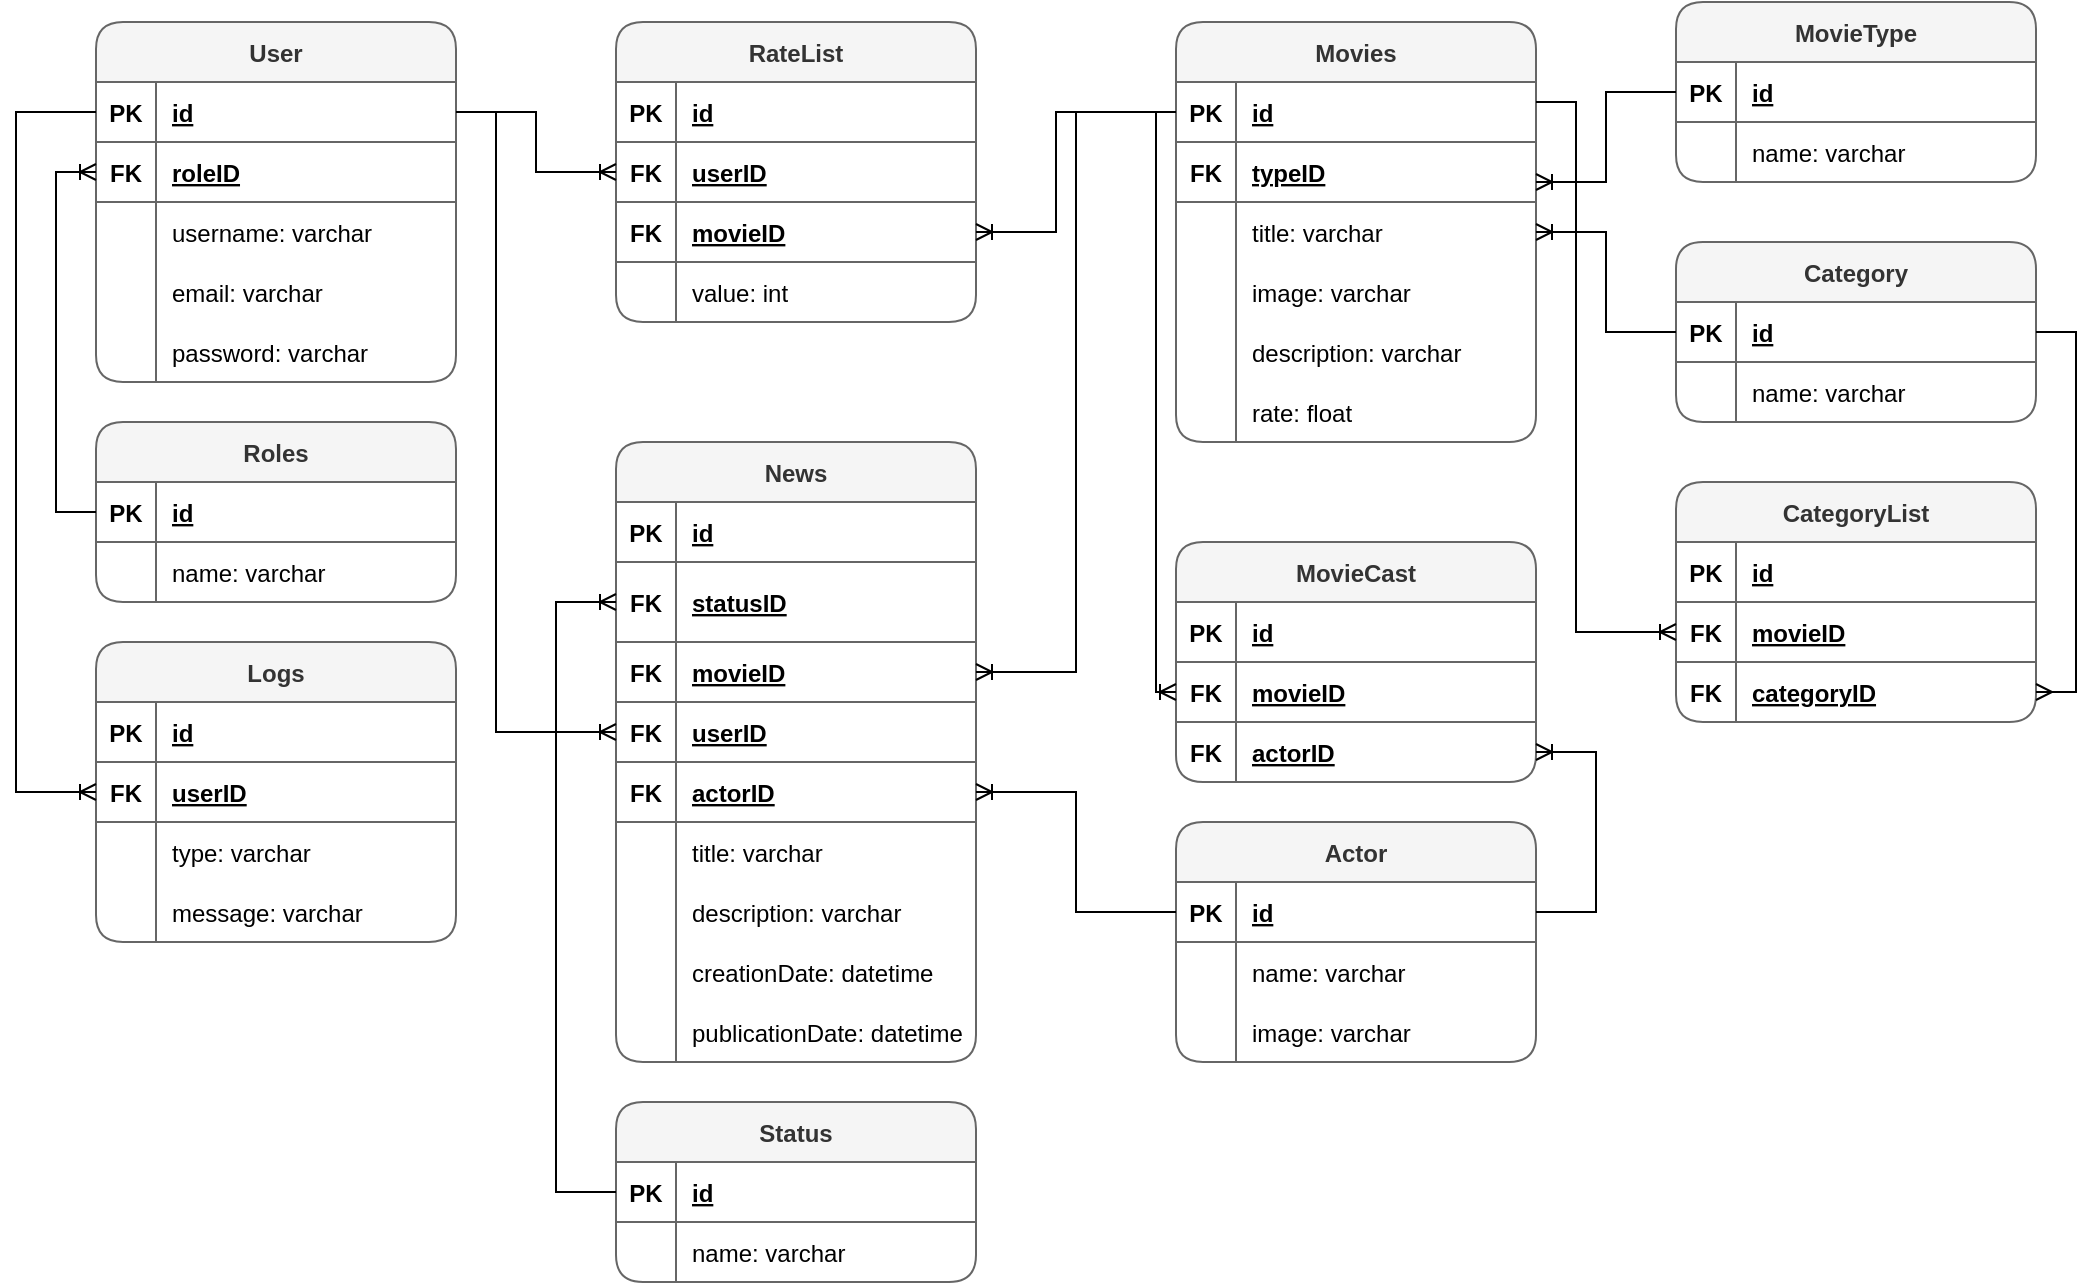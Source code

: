 <mxfile version="20.5.3" type="device"><diagram id="NbtsWezwHY8nKIefIVlA" name="Страница 1"><mxGraphModel dx="1298" dy="724" grid="1" gridSize="10" guides="1" tooltips="1" connect="1" arrows="1" fold="1" page="1" pageScale="1" pageWidth="827" pageHeight="1169" math="0" shadow="0"><root><mxCell id="0"/><mxCell id="1" parent="0"/><mxCell id="ZhIGyDDZLwjgC5uxQfQy-18" value="User" style="shape=table;startSize=30;container=1;collapsible=1;childLayout=tableLayout;fixedRows=1;rowLines=0;fontStyle=1;align=center;resizeLast=1;rounded=1;fillColor=#f5f5f5;strokeColor=#666666;fontColor=#333333;" parent="1" vertex="1"><mxGeometry x="100" y="20" width="180" height="180" as="geometry"><mxRectangle x="20" y="20" width="70" height="30" as="alternateBounds"/></mxGeometry></mxCell><mxCell id="ZhIGyDDZLwjgC5uxQfQy-19" value="" style="shape=tableRow;horizontal=0;startSize=0;swimlaneHead=0;swimlaneBody=0;fillColor=none;collapsible=0;dropTarget=0;points=[[0,0.5],[1,0.5]];portConstraint=eastwest;top=0;left=0;right=0;bottom=1;strokeColor=#666666;" parent="ZhIGyDDZLwjgC5uxQfQy-18" vertex="1"><mxGeometry y="30" width="180" height="30" as="geometry"/></mxCell><mxCell id="ZhIGyDDZLwjgC5uxQfQy-20" value="PK" style="shape=partialRectangle;connectable=0;fillColor=none;top=0;left=0;bottom=0;right=0;fontStyle=1;overflow=hidden;" parent="ZhIGyDDZLwjgC5uxQfQy-19" vertex="1"><mxGeometry width="30" height="30" as="geometry"><mxRectangle width="30" height="30" as="alternateBounds"/></mxGeometry></mxCell><mxCell id="ZhIGyDDZLwjgC5uxQfQy-21" value="id" style="shape=partialRectangle;connectable=0;fillColor=none;top=0;left=0;bottom=0;right=0;align=left;spacingLeft=6;fontStyle=5;overflow=hidden;" parent="ZhIGyDDZLwjgC5uxQfQy-19" vertex="1"><mxGeometry x="30" width="150" height="30" as="geometry"><mxRectangle width="150" height="30" as="alternateBounds"/></mxGeometry></mxCell><mxCell id="ZhIGyDDZLwjgC5uxQfQy-42" value="" style="shape=tableRow;horizontal=0;startSize=0;swimlaneHead=0;swimlaneBody=0;fillColor=none;collapsible=0;dropTarget=0;points=[[0,0.5],[1,0.5]];portConstraint=eastwest;top=0;left=0;right=0;bottom=1;strokeColor=#666666;" parent="ZhIGyDDZLwjgC5uxQfQy-18" vertex="1"><mxGeometry y="60" width="180" height="30" as="geometry"/></mxCell><mxCell id="ZhIGyDDZLwjgC5uxQfQy-43" value="FK" style="shape=partialRectangle;connectable=0;fillColor=none;top=0;left=0;bottom=0;right=0;fontStyle=1;overflow=hidden;" parent="ZhIGyDDZLwjgC5uxQfQy-42" vertex="1"><mxGeometry width="30" height="30" as="geometry"><mxRectangle width="30" height="30" as="alternateBounds"/></mxGeometry></mxCell><mxCell id="ZhIGyDDZLwjgC5uxQfQy-44" value="roleID" style="shape=partialRectangle;connectable=0;fillColor=none;top=0;left=0;bottom=0;right=0;align=left;spacingLeft=6;fontStyle=5;overflow=hidden;strokeColor=#666666;" parent="ZhIGyDDZLwjgC5uxQfQy-42" vertex="1"><mxGeometry x="30" width="150" height="30" as="geometry"><mxRectangle width="150" height="30" as="alternateBounds"/></mxGeometry></mxCell><mxCell id="ZhIGyDDZLwjgC5uxQfQy-31" value="" style="shape=tableRow;horizontal=0;startSize=0;swimlaneHead=0;swimlaneBody=0;fillColor=none;collapsible=0;dropTarget=0;points=[[0,0.5],[1,0.5]];portConstraint=eastwest;top=0;left=0;right=0;bottom=0;" parent="ZhIGyDDZLwjgC5uxQfQy-18" vertex="1"><mxGeometry y="90" width="180" height="30" as="geometry"/></mxCell><mxCell id="ZhIGyDDZLwjgC5uxQfQy-32" value="" style="shape=partialRectangle;connectable=0;fillColor=none;top=0;left=0;bottom=0;right=0;editable=1;overflow=hidden;" parent="ZhIGyDDZLwjgC5uxQfQy-31" vertex="1"><mxGeometry width="30" height="30" as="geometry"><mxRectangle width="30" height="30" as="alternateBounds"/></mxGeometry></mxCell><mxCell id="ZhIGyDDZLwjgC5uxQfQy-33" value="username: varchar" style="shape=partialRectangle;connectable=0;fillColor=none;top=0;left=0;bottom=0;right=0;align=left;spacingLeft=6;overflow=hidden;" parent="ZhIGyDDZLwjgC5uxQfQy-31" vertex="1"><mxGeometry x="30" width="150" height="30" as="geometry"><mxRectangle width="150" height="30" as="alternateBounds"/></mxGeometry></mxCell><mxCell id="ZhIGyDDZLwjgC5uxQfQy-22" value="" style="shape=tableRow;horizontal=0;startSize=0;swimlaneHead=0;swimlaneBody=0;fillColor=none;collapsible=0;dropTarget=0;points=[[0,0.5],[1,0.5]];portConstraint=eastwest;top=0;left=0;right=0;bottom=0;" parent="ZhIGyDDZLwjgC5uxQfQy-18" vertex="1"><mxGeometry y="120" width="180" height="30" as="geometry"/></mxCell><mxCell id="ZhIGyDDZLwjgC5uxQfQy-23" value="" style="shape=partialRectangle;connectable=0;fillColor=none;top=0;left=0;bottom=0;right=0;editable=1;overflow=hidden;" parent="ZhIGyDDZLwjgC5uxQfQy-22" vertex="1"><mxGeometry width="30" height="30" as="geometry"><mxRectangle width="30" height="30" as="alternateBounds"/></mxGeometry></mxCell><mxCell id="ZhIGyDDZLwjgC5uxQfQy-24" value="email: varchar" style="shape=partialRectangle;connectable=0;fillColor=none;top=0;left=0;bottom=0;right=0;align=left;spacingLeft=6;overflow=hidden;" parent="ZhIGyDDZLwjgC5uxQfQy-22" vertex="1"><mxGeometry x="30" width="150" height="30" as="geometry"><mxRectangle width="150" height="30" as="alternateBounds"/></mxGeometry></mxCell><mxCell id="ZhIGyDDZLwjgC5uxQfQy-25" value="" style="shape=tableRow;horizontal=0;startSize=0;swimlaneHead=0;swimlaneBody=0;fillColor=none;collapsible=0;dropTarget=0;points=[[0,0.5],[1,0.5]];portConstraint=eastwest;top=0;left=0;right=0;bottom=0;" parent="ZhIGyDDZLwjgC5uxQfQy-18" vertex="1"><mxGeometry y="150" width="180" height="30" as="geometry"/></mxCell><mxCell id="ZhIGyDDZLwjgC5uxQfQy-26" value="" style="shape=partialRectangle;connectable=0;fillColor=none;top=0;left=0;bottom=0;right=0;editable=1;overflow=hidden;" parent="ZhIGyDDZLwjgC5uxQfQy-25" vertex="1"><mxGeometry width="30" height="30" as="geometry"><mxRectangle width="30" height="30" as="alternateBounds"/></mxGeometry></mxCell><mxCell id="ZhIGyDDZLwjgC5uxQfQy-27" value="password: varchar" style="shape=partialRectangle;connectable=0;fillColor=none;top=0;left=0;bottom=0;right=0;align=left;spacingLeft=6;overflow=hidden;" parent="ZhIGyDDZLwjgC5uxQfQy-25" vertex="1"><mxGeometry x="30" width="150" height="30" as="geometry"><mxRectangle width="150" height="30" as="alternateBounds"/></mxGeometry></mxCell><mxCell id="ZhIGyDDZLwjgC5uxQfQy-45" value="Roles" style="shape=table;startSize=30;container=1;collapsible=1;childLayout=tableLayout;fixedRows=1;rowLines=0;fontStyle=1;align=center;resizeLast=1;rounded=1;fillColor=#f5f5f5;strokeColor=#666666;fontColor=#333333;" parent="1" vertex="1"><mxGeometry x="100" y="220" width="180" height="90" as="geometry"/></mxCell><mxCell id="ZhIGyDDZLwjgC5uxQfQy-46" value="" style="shape=tableRow;horizontal=0;startSize=0;swimlaneHead=0;swimlaneBody=0;fillColor=none;collapsible=0;dropTarget=0;points=[[0,0.5],[1,0.5]];portConstraint=eastwest;top=0;left=0;right=0;bottom=1;strokeColor=#666666;" parent="ZhIGyDDZLwjgC5uxQfQy-45" vertex="1"><mxGeometry y="30" width="180" height="30" as="geometry"/></mxCell><mxCell id="ZhIGyDDZLwjgC5uxQfQy-47" value="PK" style="shape=partialRectangle;connectable=0;fillColor=none;top=0;left=0;bottom=0;right=0;fontStyle=1;overflow=hidden;" parent="ZhIGyDDZLwjgC5uxQfQy-46" vertex="1"><mxGeometry width="30" height="30" as="geometry"><mxRectangle width="30" height="30" as="alternateBounds"/></mxGeometry></mxCell><mxCell id="ZhIGyDDZLwjgC5uxQfQy-48" value="id" style="shape=partialRectangle;connectable=0;fillColor=none;top=0;left=0;bottom=0;right=0;align=left;spacingLeft=6;fontStyle=5;overflow=hidden;" parent="ZhIGyDDZLwjgC5uxQfQy-46" vertex="1"><mxGeometry x="30" width="150" height="30" as="geometry"><mxRectangle width="150" height="30" as="alternateBounds"/></mxGeometry></mxCell><mxCell id="ZhIGyDDZLwjgC5uxQfQy-49" value="" style="shape=tableRow;horizontal=0;startSize=0;swimlaneHead=0;swimlaneBody=0;fillColor=none;collapsible=0;dropTarget=0;points=[[0,0.5],[1,0.5]];portConstraint=eastwest;top=0;left=0;right=0;bottom=0;" parent="ZhIGyDDZLwjgC5uxQfQy-45" vertex="1"><mxGeometry y="60" width="180" height="30" as="geometry"/></mxCell><mxCell id="ZhIGyDDZLwjgC5uxQfQy-50" value="" style="shape=partialRectangle;connectable=0;fillColor=none;top=0;left=0;bottom=0;right=0;editable=1;overflow=hidden;" parent="ZhIGyDDZLwjgC5uxQfQy-49" vertex="1"><mxGeometry width="30" height="30" as="geometry"><mxRectangle width="30" height="30" as="alternateBounds"/></mxGeometry></mxCell><mxCell id="ZhIGyDDZLwjgC5uxQfQy-51" value="name: varchar" style="shape=partialRectangle;connectable=0;fillColor=none;top=0;left=0;bottom=0;right=0;align=left;spacingLeft=6;overflow=hidden;" parent="ZhIGyDDZLwjgC5uxQfQy-49" vertex="1"><mxGeometry x="30" width="150" height="30" as="geometry"><mxRectangle width="150" height="30" as="alternateBounds"/></mxGeometry></mxCell><mxCell id="ZhIGyDDZLwjgC5uxQfQy-58" value="Movies" style="shape=table;startSize=30;container=1;collapsible=1;childLayout=tableLayout;fixedRows=1;rowLines=0;fontStyle=1;align=center;resizeLast=1;rounded=1;fillColor=#f5f5f5;strokeColor=#666666;fontColor=#333333;" parent="1" vertex="1"><mxGeometry x="640" y="20" width="180" height="210" as="geometry"/></mxCell><mxCell id="ZhIGyDDZLwjgC5uxQfQy-59" value="" style="shape=tableRow;horizontal=0;startSize=0;swimlaneHead=0;swimlaneBody=0;fillColor=none;collapsible=0;dropTarget=0;points=[[0,0.5],[1,0.5]];portConstraint=eastwest;top=0;left=0;right=0;bottom=1;strokeColor=#666666;" parent="ZhIGyDDZLwjgC5uxQfQy-58" vertex="1"><mxGeometry y="30" width="180" height="30" as="geometry"/></mxCell><mxCell id="ZhIGyDDZLwjgC5uxQfQy-60" value="PK" style="shape=partialRectangle;connectable=0;fillColor=none;top=0;left=0;bottom=0;right=0;fontStyle=1;overflow=hidden;" parent="ZhIGyDDZLwjgC5uxQfQy-59" vertex="1"><mxGeometry width="30" height="30" as="geometry"><mxRectangle width="30" height="30" as="alternateBounds"/></mxGeometry></mxCell><mxCell id="ZhIGyDDZLwjgC5uxQfQy-61" value="id" style="shape=partialRectangle;connectable=0;fillColor=none;top=0;left=0;bottom=0;right=0;align=left;spacingLeft=6;fontStyle=5;overflow=hidden;" parent="ZhIGyDDZLwjgC5uxQfQy-59" vertex="1"><mxGeometry x="30" width="150" height="30" as="geometry"><mxRectangle width="150" height="30" as="alternateBounds"/></mxGeometry></mxCell><mxCell id="ZhIGyDDZLwjgC5uxQfQy-71" value="" style="shape=tableRow;horizontal=0;startSize=0;swimlaneHead=0;swimlaneBody=0;fillColor=none;collapsible=0;dropTarget=0;points=[[0,0.5],[1,0.5]];portConstraint=eastwest;top=0;left=0;right=0;bottom=1;strokeColor=#666666;" parent="ZhIGyDDZLwjgC5uxQfQy-58" vertex="1"><mxGeometry y="60" width="180" height="30" as="geometry"/></mxCell><mxCell id="ZhIGyDDZLwjgC5uxQfQy-72" value="FK" style="shape=partialRectangle;connectable=0;fillColor=none;top=0;left=0;bottom=0;right=0;fontStyle=1;overflow=hidden;" parent="ZhIGyDDZLwjgC5uxQfQy-71" vertex="1"><mxGeometry width="30" height="30" as="geometry"><mxRectangle width="30" height="30" as="alternateBounds"/></mxGeometry></mxCell><mxCell id="ZhIGyDDZLwjgC5uxQfQy-73" value="typeID" style="shape=partialRectangle;connectable=0;fillColor=none;top=0;left=0;bottom=0;right=0;align=left;spacingLeft=6;fontStyle=5;overflow=hidden;" parent="ZhIGyDDZLwjgC5uxQfQy-71" vertex="1"><mxGeometry x="30" width="150" height="30" as="geometry"><mxRectangle width="150" height="30" as="alternateBounds"/></mxGeometry></mxCell><mxCell id="ZhIGyDDZLwjgC5uxQfQy-62" value="" style="shape=tableRow;horizontal=0;startSize=0;swimlaneHead=0;swimlaneBody=0;fillColor=none;collapsible=0;dropTarget=0;points=[[0,0.5],[1,0.5]];portConstraint=eastwest;top=0;left=0;right=0;bottom=0;" parent="ZhIGyDDZLwjgC5uxQfQy-58" vertex="1"><mxGeometry y="90" width="180" height="30" as="geometry"/></mxCell><mxCell id="ZhIGyDDZLwjgC5uxQfQy-63" value="" style="shape=partialRectangle;connectable=0;fillColor=none;top=0;left=0;bottom=0;right=0;editable=1;overflow=hidden;" parent="ZhIGyDDZLwjgC5uxQfQy-62" vertex="1"><mxGeometry width="30" height="30" as="geometry"><mxRectangle width="30" height="30" as="alternateBounds"/></mxGeometry></mxCell><mxCell id="ZhIGyDDZLwjgC5uxQfQy-64" value="title: varchar" style="shape=partialRectangle;connectable=0;fillColor=none;top=0;left=0;bottom=0;right=0;align=left;spacingLeft=6;overflow=hidden;" parent="ZhIGyDDZLwjgC5uxQfQy-62" vertex="1"><mxGeometry x="30" width="150" height="30" as="geometry"><mxRectangle width="150" height="30" as="alternateBounds"/></mxGeometry></mxCell><mxCell id="ZhIGyDDZLwjgC5uxQfQy-65" value="" style="shape=tableRow;horizontal=0;startSize=0;swimlaneHead=0;swimlaneBody=0;fillColor=none;collapsible=0;dropTarget=0;points=[[0,0.5],[1,0.5]];portConstraint=eastwest;top=0;left=0;right=0;bottom=0;" parent="ZhIGyDDZLwjgC5uxQfQy-58" vertex="1"><mxGeometry y="120" width="180" height="30" as="geometry"/></mxCell><mxCell id="ZhIGyDDZLwjgC5uxQfQy-66" value="" style="shape=partialRectangle;connectable=0;fillColor=none;top=0;left=0;bottom=0;right=0;editable=1;overflow=hidden;" parent="ZhIGyDDZLwjgC5uxQfQy-65" vertex="1"><mxGeometry width="30" height="30" as="geometry"><mxRectangle width="30" height="30" as="alternateBounds"/></mxGeometry></mxCell><mxCell id="ZhIGyDDZLwjgC5uxQfQy-67" value="image: varchar" style="shape=partialRectangle;connectable=0;fillColor=none;top=0;left=0;bottom=0;right=0;align=left;spacingLeft=6;overflow=hidden;" parent="ZhIGyDDZLwjgC5uxQfQy-65" vertex="1"><mxGeometry x="30" width="150" height="30" as="geometry"><mxRectangle width="150" height="30" as="alternateBounds"/></mxGeometry></mxCell><mxCell id="ZhIGyDDZLwjgC5uxQfQy-68" value="" style="shape=tableRow;horizontal=0;startSize=0;swimlaneHead=0;swimlaneBody=0;fillColor=none;collapsible=0;dropTarget=0;points=[[0,0.5],[1,0.5]];portConstraint=eastwest;top=0;left=0;right=0;bottom=0;" parent="ZhIGyDDZLwjgC5uxQfQy-58" vertex="1"><mxGeometry y="150" width="180" height="30" as="geometry"/></mxCell><mxCell id="ZhIGyDDZLwjgC5uxQfQy-69" value="" style="shape=partialRectangle;connectable=0;fillColor=none;top=0;left=0;bottom=0;right=0;editable=1;overflow=hidden;" parent="ZhIGyDDZLwjgC5uxQfQy-68" vertex="1"><mxGeometry width="30" height="30" as="geometry"><mxRectangle width="30" height="30" as="alternateBounds"/></mxGeometry></mxCell><mxCell id="ZhIGyDDZLwjgC5uxQfQy-70" value="description: varchar" style="shape=partialRectangle;connectable=0;fillColor=none;top=0;left=0;bottom=0;right=0;align=left;spacingLeft=6;overflow=hidden;" parent="ZhIGyDDZLwjgC5uxQfQy-68" vertex="1"><mxGeometry x="30" width="150" height="30" as="geometry"><mxRectangle width="150" height="30" as="alternateBounds"/></mxGeometry></mxCell><mxCell id="ZhIGyDDZLwjgC5uxQfQy-77" value="" style="shape=tableRow;horizontal=0;startSize=0;swimlaneHead=0;swimlaneBody=0;fillColor=none;collapsible=0;dropTarget=0;points=[[0,0.5],[1,0.5]];portConstraint=eastwest;top=0;left=0;right=0;bottom=0;" parent="ZhIGyDDZLwjgC5uxQfQy-58" vertex="1"><mxGeometry y="180" width="180" height="30" as="geometry"/></mxCell><mxCell id="ZhIGyDDZLwjgC5uxQfQy-78" value="" style="shape=partialRectangle;connectable=0;fillColor=none;top=0;left=0;bottom=0;right=0;editable=1;overflow=hidden;" parent="ZhIGyDDZLwjgC5uxQfQy-77" vertex="1"><mxGeometry width="30" height="30" as="geometry"><mxRectangle width="30" height="30" as="alternateBounds"/></mxGeometry></mxCell><mxCell id="ZhIGyDDZLwjgC5uxQfQy-79" value="rate: float" style="shape=partialRectangle;connectable=0;fillColor=none;top=0;left=0;bottom=0;right=0;align=left;spacingLeft=6;overflow=hidden;" parent="ZhIGyDDZLwjgC5uxQfQy-77" vertex="1"><mxGeometry x="30" width="150" height="30" as="geometry"><mxRectangle width="150" height="30" as="alternateBounds"/></mxGeometry></mxCell><mxCell id="ZhIGyDDZLwjgC5uxQfQy-80" value="MovieType" style="shape=table;startSize=30;container=1;collapsible=1;childLayout=tableLayout;fixedRows=1;rowLines=0;fontStyle=1;align=center;resizeLast=1;rounded=1;fillColor=#f5f5f5;strokeColor=#666666;fontColor=#333333;" parent="1" vertex="1"><mxGeometry x="890" y="10" width="180" height="90" as="geometry"/></mxCell><mxCell id="ZhIGyDDZLwjgC5uxQfQy-81" value="" style="shape=tableRow;horizontal=0;startSize=0;swimlaneHead=0;swimlaneBody=0;fillColor=none;collapsible=0;dropTarget=0;points=[[0,0.5],[1,0.5]];portConstraint=eastwest;top=0;left=0;right=0;bottom=1;strokeColor=#666666;" parent="ZhIGyDDZLwjgC5uxQfQy-80" vertex="1"><mxGeometry y="30" width="180" height="30" as="geometry"/></mxCell><mxCell id="ZhIGyDDZLwjgC5uxQfQy-82" value="PK" style="shape=partialRectangle;connectable=0;fillColor=none;top=0;left=0;bottom=0;right=0;fontStyle=1;overflow=hidden;" parent="ZhIGyDDZLwjgC5uxQfQy-81" vertex="1"><mxGeometry width="30" height="30" as="geometry"><mxRectangle width="30" height="30" as="alternateBounds"/></mxGeometry></mxCell><mxCell id="ZhIGyDDZLwjgC5uxQfQy-83" value="id" style="shape=partialRectangle;connectable=0;fillColor=none;top=0;left=0;bottom=0;right=0;align=left;spacingLeft=6;fontStyle=5;overflow=hidden;" parent="ZhIGyDDZLwjgC5uxQfQy-81" vertex="1"><mxGeometry x="30" width="150" height="30" as="geometry"><mxRectangle width="150" height="30" as="alternateBounds"/></mxGeometry></mxCell><mxCell id="ZhIGyDDZLwjgC5uxQfQy-84" value="" style="shape=tableRow;horizontal=0;startSize=0;swimlaneHead=0;swimlaneBody=0;fillColor=none;collapsible=0;dropTarget=0;points=[[0,0.5],[1,0.5]];portConstraint=eastwest;top=0;left=0;right=0;bottom=0;" parent="ZhIGyDDZLwjgC5uxQfQy-80" vertex="1"><mxGeometry y="60" width="180" height="30" as="geometry"/></mxCell><mxCell id="ZhIGyDDZLwjgC5uxQfQy-85" value="" style="shape=partialRectangle;connectable=0;fillColor=none;top=0;left=0;bottom=0;right=0;editable=1;overflow=hidden;" parent="ZhIGyDDZLwjgC5uxQfQy-84" vertex="1"><mxGeometry width="30" height="30" as="geometry"><mxRectangle width="30" height="30" as="alternateBounds"/></mxGeometry></mxCell><mxCell id="ZhIGyDDZLwjgC5uxQfQy-86" value="name: varchar" style="shape=partialRectangle;connectable=0;fillColor=none;top=0;left=0;bottom=0;right=0;align=left;spacingLeft=6;overflow=hidden;" parent="ZhIGyDDZLwjgC5uxQfQy-84" vertex="1"><mxGeometry x="30" width="150" height="30" as="geometry"><mxRectangle width="150" height="30" as="alternateBounds"/></mxGeometry></mxCell><mxCell id="ZhIGyDDZLwjgC5uxQfQy-93" value="Category" style="shape=table;startSize=30;container=1;collapsible=1;childLayout=tableLayout;fixedRows=1;rowLines=0;fontStyle=1;align=center;resizeLast=1;rounded=1;fillColor=#f5f5f5;strokeColor=#666666;fontColor=#333333;" parent="1" vertex="1"><mxGeometry x="890" y="130" width="180" height="90" as="geometry"/></mxCell><mxCell id="ZhIGyDDZLwjgC5uxQfQy-94" value="" style="shape=tableRow;horizontal=0;startSize=0;swimlaneHead=0;swimlaneBody=0;fillColor=none;collapsible=0;dropTarget=0;points=[[0,0.5],[1,0.5]];portConstraint=eastwest;top=0;left=0;right=0;bottom=1;strokeColor=#666666;" parent="ZhIGyDDZLwjgC5uxQfQy-93" vertex="1"><mxGeometry y="30" width="180" height="30" as="geometry"/></mxCell><mxCell id="ZhIGyDDZLwjgC5uxQfQy-95" value="PK" style="shape=partialRectangle;connectable=0;fillColor=none;top=0;left=0;bottom=0;right=0;fontStyle=1;overflow=hidden;" parent="ZhIGyDDZLwjgC5uxQfQy-94" vertex="1"><mxGeometry width="30" height="30" as="geometry"><mxRectangle width="30" height="30" as="alternateBounds"/></mxGeometry></mxCell><mxCell id="ZhIGyDDZLwjgC5uxQfQy-96" value="id" style="shape=partialRectangle;connectable=0;fillColor=none;top=0;left=0;bottom=0;right=0;align=left;spacingLeft=6;fontStyle=5;overflow=hidden;" parent="ZhIGyDDZLwjgC5uxQfQy-94" vertex="1"><mxGeometry x="30" width="150" height="30" as="geometry"><mxRectangle width="150" height="30" as="alternateBounds"/></mxGeometry></mxCell><mxCell id="ZhIGyDDZLwjgC5uxQfQy-97" value="" style="shape=tableRow;horizontal=0;startSize=0;swimlaneHead=0;swimlaneBody=0;fillColor=none;collapsible=0;dropTarget=0;points=[[0,0.5],[1,0.5]];portConstraint=eastwest;top=0;left=0;right=0;bottom=0;" parent="ZhIGyDDZLwjgC5uxQfQy-93" vertex="1"><mxGeometry y="60" width="180" height="30" as="geometry"/></mxCell><mxCell id="ZhIGyDDZLwjgC5uxQfQy-98" value="" style="shape=partialRectangle;connectable=0;fillColor=none;top=0;left=0;bottom=0;right=0;editable=1;overflow=hidden;" parent="ZhIGyDDZLwjgC5uxQfQy-97" vertex="1"><mxGeometry width="30" height="30" as="geometry"><mxRectangle width="30" height="30" as="alternateBounds"/></mxGeometry></mxCell><mxCell id="ZhIGyDDZLwjgC5uxQfQy-99" value="name: varchar" style="shape=partialRectangle;connectable=0;fillColor=none;top=0;left=0;bottom=0;right=0;align=left;spacingLeft=6;overflow=hidden;" parent="ZhIGyDDZLwjgC5uxQfQy-97" vertex="1"><mxGeometry x="30" width="150" height="30" as="geometry"><mxRectangle width="150" height="30" as="alternateBounds"/></mxGeometry></mxCell><mxCell id="ZhIGyDDZLwjgC5uxQfQy-106" value="Actor" style="shape=table;startSize=30;container=1;collapsible=1;childLayout=tableLayout;fixedRows=1;rowLines=0;fontStyle=1;align=center;resizeLast=1;rounded=1;fillColor=#f5f5f5;strokeColor=#666666;fontColor=#333333;" parent="1" vertex="1"><mxGeometry x="640" y="420" width="180" height="120" as="geometry"/></mxCell><mxCell id="ZhIGyDDZLwjgC5uxQfQy-107" value="" style="shape=tableRow;horizontal=0;startSize=0;swimlaneHead=0;swimlaneBody=0;fillColor=none;collapsible=0;dropTarget=0;points=[[0,0.5],[1,0.5]];portConstraint=eastwest;top=0;left=0;right=0;bottom=1;strokeColor=#666666;" parent="ZhIGyDDZLwjgC5uxQfQy-106" vertex="1"><mxGeometry y="30" width="180" height="30" as="geometry"/></mxCell><mxCell id="ZhIGyDDZLwjgC5uxQfQy-108" value="PK" style="shape=partialRectangle;connectable=0;fillColor=none;top=0;left=0;bottom=0;right=0;fontStyle=1;overflow=hidden;" parent="ZhIGyDDZLwjgC5uxQfQy-107" vertex="1"><mxGeometry width="30" height="30" as="geometry"><mxRectangle width="30" height="30" as="alternateBounds"/></mxGeometry></mxCell><mxCell id="ZhIGyDDZLwjgC5uxQfQy-109" value="id" style="shape=partialRectangle;connectable=0;fillColor=none;top=0;left=0;bottom=0;right=0;align=left;spacingLeft=6;fontStyle=5;overflow=hidden;" parent="ZhIGyDDZLwjgC5uxQfQy-107" vertex="1"><mxGeometry x="30" width="150" height="30" as="geometry"><mxRectangle width="150" height="30" as="alternateBounds"/></mxGeometry></mxCell><mxCell id="ZhIGyDDZLwjgC5uxQfQy-110" value="" style="shape=tableRow;horizontal=0;startSize=0;swimlaneHead=0;swimlaneBody=0;fillColor=none;collapsible=0;dropTarget=0;points=[[0,0.5],[1,0.5]];portConstraint=eastwest;top=0;left=0;right=0;bottom=0;" parent="ZhIGyDDZLwjgC5uxQfQy-106" vertex="1"><mxGeometry y="60" width="180" height="30" as="geometry"/></mxCell><mxCell id="ZhIGyDDZLwjgC5uxQfQy-111" value="" style="shape=partialRectangle;connectable=0;fillColor=none;top=0;left=0;bottom=0;right=0;editable=1;overflow=hidden;" parent="ZhIGyDDZLwjgC5uxQfQy-110" vertex="1"><mxGeometry width="30" height="30" as="geometry"><mxRectangle width="30" height="30" as="alternateBounds"/></mxGeometry></mxCell><mxCell id="ZhIGyDDZLwjgC5uxQfQy-112" value="name: varchar" style="shape=partialRectangle;connectable=0;fillColor=none;top=0;left=0;bottom=0;right=0;align=left;spacingLeft=6;overflow=hidden;" parent="ZhIGyDDZLwjgC5uxQfQy-110" vertex="1"><mxGeometry x="30" width="150" height="30" as="geometry"><mxRectangle width="150" height="30" as="alternateBounds"/></mxGeometry></mxCell><mxCell id="ZhIGyDDZLwjgC5uxQfQy-113" value="" style="shape=tableRow;horizontal=0;startSize=0;swimlaneHead=0;swimlaneBody=0;fillColor=none;collapsible=0;dropTarget=0;points=[[0,0.5],[1,0.5]];portConstraint=eastwest;top=0;left=0;right=0;bottom=0;" parent="ZhIGyDDZLwjgC5uxQfQy-106" vertex="1"><mxGeometry y="90" width="180" height="30" as="geometry"/></mxCell><mxCell id="ZhIGyDDZLwjgC5uxQfQy-114" value="" style="shape=partialRectangle;connectable=0;fillColor=none;top=0;left=0;bottom=0;right=0;editable=1;overflow=hidden;" parent="ZhIGyDDZLwjgC5uxQfQy-113" vertex="1"><mxGeometry width="30" height="30" as="geometry"><mxRectangle width="30" height="30" as="alternateBounds"/></mxGeometry></mxCell><mxCell id="ZhIGyDDZLwjgC5uxQfQy-115" value="image: varchar" style="shape=partialRectangle;connectable=0;fillColor=none;top=0;left=0;bottom=0;right=0;align=left;spacingLeft=6;overflow=hidden;" parent="ZhIGyDDZLwjgC5uxQfQy-113" vertex="1"><mxGeometry x="30" width="150" height="30" as="geometry"><mxRectangle width="150" height="30" as="alternateBounds"/></mxGeometry></mxCell><mxCell id="ZhIGyDDZLwjgC5uxQfQy-119" value="News" style="shape=table;startSize=30;container=1;collapsible=1;childLayout=tableLayout;fixedRows=1;rowLines=0;fontStyle=1;align=center;resizeLast=1;rounded=1;fillColor=#f5f5f5;strokeColor=#666666;fontColor=#333333;" parent="1" vertex="1"><mxGeometry x="360" y="230" width="180" height="310" as="geometry"/></mxCell><mxCell id="ZhIGyDDZLwjgC5uxQfQy-120" value="" style="shape=tableRow;horizontal=0;startSize=0;swimlaneHead=0;swimlaneBody=0;fillColor=none;collapsible=0;dropTarget=0;points=[[0,0.5],[1,0.5]];portConstraint=eastwest;top=0;left=0;right=0;bottom=1;strokeColor=#666666;" parent="ZhIGyDDZLwjgC5uxQfQy-119" vertex="1"><mxGeometry y="30" width="180" height="30" as="geometry"/></mxCell><mxCell id="ZhIGyDDZLwjgC5uxQfQy-121" value="PK" style="shape=partialRectangle;connectable=0;fillColor=none;top=0;left=0;bottom=0;right=0;fontStyle=1;overflow=hidden;" parent="ZhIGyDDZLwjgC5uxQfQy-120" vertex="1"><mxGeometry width="30" height="30" as="geometry"><mxRectangle width="30" height="30" as="alternateBounds"/></mxGeometry></mxCell><mxCell id="ZhIGyDDZLwjgC5uxQfQy-122" value="id" style="shape=partialRectangle;connectable=0;fillColor=none;top=0;left=0;bottom=0;right=0;align=left;spacingLeft=6;fontStyle=5;overflow=hidden;" parent="ZhIGyDDZLwjgC5uxQfQy-120" vertex="1"><mxGeometry x="30" width="150" height="30" as="geometry"><mxRectangle width="150" height="30" as="alternateBounds"/></mxGeometry></mxCell><mxCell id="ZhIGyDDZLwjgC5uxQfQy-132" value="" style="shape=tableRow;horizontal=0;startSize=0;swimlaneHead=0;swimlaneBody=0;fillColor=none;collapsible=0;dropTarget=0;points=[[0,0.5],[1,0.5]];portConstraint=eastwest;top=0;left=0;right=0;bottom=1;strokeColor=#666666;" parent="ZhIGyDDZLwjgC5uxQfQy-119" vertex="1"><mxGeometry y="60" width="180" height="40" as="geometry"/></mxCell><mxCell id="ZhIGyDDZLwjgC5uxQfQy-133" value="FK" style="shape=partialRectangle;connectable=0;fillColor=none;top=0;left=0;bottom=0;right=0;fontStyle=1;overflow=hidden;" parent="ZhIGyDDZLwjgC5uxQfQy-132" vertex="1"><mxGeometry width="30" height="40" as="geometry"><mxRectangle width="30" height="40" as="alternateBounds"/></mxGeometry></mxCell><mxCell id="ZhIGyDDZLwjgC5uxQfQy-134" value="statusID" style="shape=partialRectangle;connectable=0;fillColor=none;top=0;left=0;bottom=0;right=0;align=left;spacingLeft=6;fontStyle=5;overflow=hidden;" parent="ZhIGyDDZLwjgC5uxQfQy-132" vertex="1"><mxGeometry x="30" width="150" height="40" as="geometry"><mxRectangle width="150" height="40" as="alternateBounds"/></mxGeometry></mxCell><mxCell id="ZhIGyDDZLwjgC5uxQfQy-135" value="" style="shape=tableRow;horizontal=0;startSize=0;swimlaneHead=0;swimlaneBody=0;fillColor=none;collapsible=0;dropTarget=0;points=[[0,0.5],[1,0.5]];portConstraint=eastwest;top=0;left=0;right=0;bottom=1;strokeColor=#666666;" parent="ZhIGyDDZLwjgC5uxQfQy-119" vertex="1"><mxGeometry y="100" width="180" height="30" as="geometry"/></mxCell><mxCell id="ZhIGyDDZLwjgC5uxQfQy-136" value="FK" style="shape=partialRectangle;connectable=0;fillColor=none;top=0;left=0;bottom=0;right=0;fontStyle=1;overflow=hidden;" parent="ZhIGyDDZLwjgC5uxQfQy-135" vertex="1"><mxGeometry width="30" height="30" as="geometry"><mxRectangle width="30" height="30" as="alternateBounds"/></mxGeometry></mxCell><mxCell id="ZhIGyDDZLwjgC5uxQfQy-137" value="movieID" style="shape=partialRectangle;connectable=0;fillColor=none;top=0;left=0;bottom=0;right=0;align=left;spacingLeft=6;fontStyle=5;overflow=hidden;" parent="ZhIGyDDZLwjgC5uxQfQy-135" vertex="1"><mxGeometry x="30" width="150" height="30" as="geometry"><mxRectangle width="150" height="30" as="alternateBounds"/></mxGeometry></mxCell><mxCell id="ZhIGyDDZLwjgC5uxQfQy-138" value="" style="shape=tableRow;horizontal=0;startSize=0;swimlaneHead=0;swimlaneBody=0;fillColor=none;collapsible=0;dropTarget=0;points=[[0,0.5],[1,0.5]];portConstraint=eastwest;top=0;left=0;right=0;bottom=1;strokeColor=#666666;" parent="ZhIGyDDZLwjgC5uxQfQy-119" vertex="1"><mxGeometry y="130" width="180" height="30" as="geometry"/></mxCell><mxCell id="ZhIGyDDZLwjgC5uxQfQy-139" value="FK" style="shape=partialRectangle;connectable=0;fillColor=none;top=0;left=0;bottom=0;right=0;fontStyle=1;overflow=hidden;" parent="ZhIGyDDZLwjgC5uxQfQy-138" vertex="1"><mxGeometry width="30" height="30" as="geometry"><mxRectangle width="30" height="30" as="alternateBounds"/></mxGeometry></mxCell><mxCell id="ZhIGyDDZLwjgC5uxQfQy-140" value="userID" style="shape=partialRectangle;connectable=0;fillColor=none;top=0;left=0;bottom=0;right=0;align=left;spacingLeft=6;fontStyle=5;overflow=hidden;" parent="ZhIGyDDZLwjgC5uxQfQy-138" vertex="1"><mxGeometry x="30" width="150" height="30" as="geometry"><mxRectangle width="150" height="30" as="alternateBounds"/></mxGeometry></mxCell><mxCell id="ZhIGyDDZLwjgC5uxQfQy-141" value="" style="shape=tableRow;horizontal=0;startSize=0;swimlaneHead=0;swimlaneBody=0;fillColor=none;collapsible=0;dropTarget=0;points=[[0,0.5],[1,0.5]];portConstraint=eastwest;top=0;left=0;right=0;bottom=1;strokeColor=#666666;" parent="ZhIGyDDZLwjgC5uxQfQy-119" vertex="1"><mxGeometry y="160" width="180" height="30" as="geometry"/></mxCell><mxCell id="ZhIGyDDZLwjgC5uxQfQy-142" value="FK" style="shape=partialRectangle;connectable=0;fillColor=none;top=0;left=0;bottom=0;right=0;fontStyle=1;overflow=hidden;" parent="ZhIGyDDZLwjgC5uxQfQy-141" vertex="1"><mxGeometry width="30" height="30" as="geometry"><mxRectangle width="30" height="30" as="alternateBounds"/></mxGeometry></mxCell><mxCell id="ZhIGyDDZLwjgC5uxQfQy-143" value="actorID" style="shape=partialRectangle;connectable=0;fillColor=none;top=0;left=0;bottom=0;right=0;align=left;spacingLeft=6;fontStyle=5;overflow=hidden;" parent="ZhIGyDDZLwjgC5uxQfQy-141" vertex="1"><mxGeometry x="30" width="150" height="30" as="geometry"><mxRectangle width="150" height="30" as="alternateBounds"/></mxGeometry></mxCell><mxCell id="ZhIGyDDZLwjgC5uxQfQy-123" value="" style="shape=tableRow;horizontal=0;startSize=0;swimlaneHead=0;swimlaneBody=0;fillColor=none;collapsible=0;dropTarget=0;points=[[0,0.5],[1,0.5]];portConstraint=eastwest;top=0;left=0;right=0;bottom=0;" parent="ZhIGyDDZLwjgC5uxQfQy-119" vertex="1"><mxGeometry y="190" width="180" height="30" as="geometry"/></mxCell><mxCell id="ZhIGyDDZLwjgC5uxQfQy-124" value="" style="shape=partialRectangle;connectable=0;fillColor=none;top=0;left=0;bottom=0;right=0;editable=1;overflow=hidden;" parent="ZhIGyDDZLwjgC5uxQfQy-123" vertex="1"><mxGeometry width="30" height="30" as="geometry"><mxRectangle width="30" height="30" as="alternateBounds"/></mxGeometry></mxCell><mxCell id="ZhIGyDDZLwjgC5uxQfQy-125" value="title: varchar" style="shape=partialRectangle;connectable=0;fillColor=none;top=0;left=0;bottom=0;right=0;align=left;spacingLeft=6;overflow=hidden;" parent="ZhIGyDDZLwjgC5uxQfQy-123" vertex="1"><mxGeometry x="30" width="150" height="30" as="geometry"><mxRectangle width="150" height="30" as="alternateBounds"/></mxGeometry></mxCell><mxCell id="ZhIGyDDZLwjgC5uxQfQy-126" value="" style="shape=tableRow;horizontal=0;startSize=0;swimlaneHead=0;swimlaneBody=0;fillColor=none;collapsible=0;dropTarget=0;points=[[0,0.5],[1,0.5]];portConstraint=eastwest;top=0;left=0;right=0;bottom=0;" parent="ZhIGyDDZLwjgC5uxQfQy-119" vertex="1"><mxGeometry y="220" width="180" height="30" as="geometry"/></mxCell><mxCell id="ZhIGyDDZLwjgC5uxQfQy-127" value="" style="shape=partialRectangle;connectable=0;fillColor=none;top=0;left=0;bottom=0;right=0;editable=1;overflow=hidden;" parent="ZhIGyDDZLwjgC5uxQfQy-126" vertex="1"><mxGeometry width="30" height="30" as="geometry"><mxRectangle width="30" height="30" as="alternateBounds"/></mxGeometry></mxCell><mxCell id="ZhIGyDDZLwjgC5uxQfQy-128" value="description: varchar" style="shape=partialRectangle;connectable=0;fillColor=none;top=0;left=0;bottom=0;right=0;align=left;spacingLeft=6;overflow=hidden;" parent="ZhIGyDDZLwjgC5uxQfQy-126" vertex="1"><mxGeometry x="30" width="150" height="30" as="geometry"><mxRectangle width="150" height="30" as="alternateBounds"/></mxGeometry></mxCell><mxCell id="ZhIGyDDZLwjgC5uxQfQy-129" value="" style="shape=tableRow;horizontal=0;startSize=0;swimlaneHead=0;swimlaneBody=0;fillColor=none;collapsible=0;dropTarget=0;points=[[0,0.5],[1,0.5]];portConstraint=eastwest;top=0;left=0;right=0;bottom=0;" parent="ZhIGyDDZLwjgC5uxQfQy-119" vertex="1"><mxGeometry y="250" width="180" height="30" as="geometry"/></mxCell><mxCell id="ZhIGyDDZLwjgC5uxQfQy-130" value="" style="shape=partialRectangle;connectable=0;fillColor=none;top=0;left=0;bottom=0;right=0;editable=1;overflow=hidden;" parent="ZhIGyDDZLwjgC5uxQfQy-129" vertex="1"><mxGeometry width="30" height="30" as="geometry"><mxRectangle width="30" height="30" as="alternateBounds"/></mxGeometry></mxCell><mxCell id="ZhIGyDDZLwjgC5uxQfQy-131" value="creationDate: datetime" style="shape=partialRectangle;connectable=0;fillColor=none;top=0;left=0;bottom=0;right=0;align=left;spacingLeft=6;overflow=hidden;" parent="ZhIGyDDZLwjgC5uxQfQy-129" vertex="1"><mxGeometry x="30" width="150" height="30" as="geometry"><mxRectangle width="150" height="30" as="alternateBounds"/></mxGeometry></mxCell><mxCell id="ZhIGyDDZLwjgC5uxQfQy-144" value="" style="shape=tableRow;horizontal=0;startSize=0;swimlaneHead=0;swimlaneBody=0;fillColor=none;collapsible=0;dropTarget=0;points=[[0,0.5],[1,0.5]];portConstraint=eastwest;top=0;left=0;right=0;bottom=0;" parent="ZhIGyDDZLwjgC5uxQfQy-119" vertex="1"><mxGeometry y="280" width="180" height="30" as="geometry"/></mxCell><mxCell id="ZhIGyDDZLwjgC5uxQfQy-145" value="" style="shape=partialRectangle;connectable=0;fillColor=none;top=0;left=0;bottom=0;right=0;editable=1;overflow=hidden;" parent="ZhIGyDDZLwjgC5uxQfQy-144" vertex="1"><mxGeometry width="30" height="30" as="geometry"><mxRectangle width="30" height="30" as="alternateBounds"/></mxGeometry></mxCell><mxCell id="ZhIGyDDZLwjgC5uxQfQy-146" value="publicationDate: datetime" style="shape=partialRectangle;connectable=0;fillColor=none;top=0;left=0;bottom=0;right=0;align=left;spacingLeft=6;overflow=hidden;" parent="ZhIGyDDZLwjgC5uxQfQy-144" vertex="1"><mxGeometry x="30" width="150" height="30" as="geometry"><mxRectangle width="150" height="30" as="alternateBounds"/></mxGeometry></mxCell><mxCell id="ZhIGyDDZLwjgC5uxQfQy-147" value="Status" style="shape=table;startSize=30;container=1;collapsible=1;childLayout=tableLayout;fixedRows=1;rowLines=0;fontStyle=1;align=center;resizeLast=1;rounded=1;fillColor=#f5f5f5;strokeColor=#666666;fontColor=#333333;" parent="1" vertex="1"><mxGeometry x="360" y="560" width="180" height="90" as="geometry"/></mxCell><mxCell id="ZhIGyDDZLwjgC5uxQfQy-148" value="" style="shape=tableRow;horizontal=0;startSize=0;swimlaneHead=0;swimlaneBody=0;fillColor=none;collapsible=0;dropTarget=0;points=[[0,0.5],[1,0.5]];portConstraint=eastwest;top=0;left=0;right=0;bottom=1;strokeColor=#666666;" parent="ZhIGyDDZLwjgC5uxQfQy-147" vertex="1"><mxGeometry y="30" width="180" height="30" as="geometry"/></mxCell><mxCell id="ZhIGyDDZLwjgC5uxQfQy-149" value="PK" style="shape=partialRectangle;connectable=0;fillColor=none;top=0;left=0;bottom=0;right=0;fontStyle=1;overflow=hidden;" parent="ZhIGyDDZLwjgC5uxQfQy-148" vertex="1"><mxGeometry width="30" height="30" as="geometry"><mxRectangle width="30" height="30" as="alternateBounds"/></mxGeometry></mxCell><mxCell id="ZhIGyDDZLwjgC5uxQfQy-150" value="id" style="shape=partialRectangle;connectable=0;fillColor=none;top=0;left=0;bottom=0;right=0;align=left;spacingLeft=6;fontStyle=5;overflow=hidden;" parent="ZhIGyDDZLwjgC5uxQfQy-148" vertex="1"><mxGeometry x="30" width="150" height="30" as="geometry"><mxRectangle width="150" height="30" as="alternateBounds"/></mxGeometry></mxCell><mxCell id="ZhIGyDDZLwjgC5uxQfQy-151" value="" style="shape=tableRow;horizontal=0;startSize=0;swimlaneHead=0;swimlaneBody=0;fillColor=none;collapsible=0;dropTarget=0;points=[[0,0.5],[1,0.5]];portConstraint=eastwest;top=0;left=0;right=0;bottom=0;" parent="ZhIGyDDZLwjgC5uxQfQy-147" vertex="1"><mxGeometry y="60" width="180" height="30" as="geometry"/></mxCell><mxCell id="ZhIGyDDZLwjgC5uxQfQy-152" value="" style="shape=partialRectangle;connectable=0;fillColor=none;top=0;left=0;bottom=0;right=0;editable=1;overflow=hidden;" parent="ZhIGyDDZLwjgC5uxQfQy-151" vertex="1"><mxGeometry width="30" height="30" as="geometry"><mxRectangle width="30" height="30" as="alternateBounds"/></mxGeometry></mxCell><mxCell id="ZhIGyDDZLwjgC5uxQfQy-153" value="name: varchar" style="shape=partialRectangle;connectable=0;fillColor=none;top=0;left=0;bottom=0;right=0;align=left;spacingLeft=6;overflow=hidden;" parent="ZhIGyDDZLwjgC5uxQfQy-151" vertex="1"><mxGeometry x="30" width="150" height="30" as="geometry"><mxRectangle width="150" height="30" as="alternateBounds"/></mxGeometry></mxCell><mxCell id="K8kl-jsqX6PlfqgV89q8-1" value="MovieCast" style="shape=table;startSize=30;container=1;collapsible=1;childLayout=tableLayout;fixedRows=1;rowLines=0;fontStyle=1;align=center;resizeLast=1;rounded=1;fillColor=#f5f5f5;strokeColor=#666666;fontColor=#333333;" parent="1" vertex="1"><mxGeometry x="640" y="280" width="180" height="120" as="geometry"/></mxCell><mxCell id="K8kl-jsqX6PlfqgV89q8-2" value="" style="shape=tableRow;horizontal=0;startSize=0;swimlaneHead=0;swimlaneBody=0;fillColor=none;collapsible=0;dropTarget=0;points=[[0,0.5],[1,0.5]];portConstraint=eastwest;top=0;left=0;right=0;bottom=1;strokeColor=#666666;" parent="K8kl-jsqX6PlfqgV89q8-1" vertex="1"><mxGeometry y="30" width="180" height="30" as="geometry"/></mxCell><mxCell id="K8kl-jsqX6PlfqgV89q8-3" value="PK" style="shape=partialRectangle;connectable=0;fillColor=none;top=0;left=0;bottom=0;right=0;fontStyle=1;overflow=hidden;" parent="K8kl-jsqX6PlfqgV89q8-2" vertex="1"><mxGeometry width="30" height="30" as="geometry"><mxRectangle width="30" height="30" as="alternateBounds"/></mxGeometry></mxCell><mxCell id="K8kl-jsqX6PlfqgV89q8-4" value="id" style="shape=partialRectangle;connectable=0;fillColor=none;top=0;left=0;bottom=0;right=0;align=left;spacingLeft=6;fontStyle=5;overflow=hidden;" parent="K8kl-jsqX6PlfqgV89q8-2" vertex="1"><mxGeometry x="30" width="150" height="30" as="geometry"><mxRectangle width="150" height="30" as="alternateBounds"/></mxGeometry></mxCell><mxCell id="K8kl-jsqX6PlfqgV89q8-14" value="" style="shape=tableRow;horizontal=0;startSize=0;swimlaneHead=0;swimlaneBody=0;fillColor=none;collapsible=0;dropTarget=0;points=[[0,0.5],[1,0.5]];portConstraint=eastwest;top=0;left=0;right=0;bottom=1;strokeColor=#666666;" parent="K8kl-jsqX6PlfqgV89q8-1" vertex="1"><mxGeometry y="60" width="180" height="30" as="geometry"/></mxCell><mxCell id="K8kl-jsqX6PlfqgV89q8-15" value="FK" style="shape=partialRectangle;connectable=0;fillColor=none;top=0;left=0;bottom=0;right=0;fontStyle=1;overflow=hidden;" parent="K8kl-jsqX6PlfqgV89q8-14" vertex="1"><mxGeometry width="30" height="30" as="geometry"><mxRectangle width="30" height="30" as="alternateBounds"/></mxGeometry></mxCell><mxCell id="K8kl-jsqX6PlfqgV89q8-16" value="movieID" style="shape=partialRectangle;connectable=0;fillColor=none;top=0;left=0;bottom=0;right=0;align=left;spacingLeft=6;fontStyle=5;overflow=hidden;" parent="K8kl-jsqX6PlfqgV89q8-14" vertex="1"><mxGeometry x="30" width="150" height="30" as="geometry"><mxRectangle width="150" height="30" as="alternateBounds"/></mxGeometry></mxCell><mxCell id="K8kl-jsqX6PlfqgV89q8-17" value="" style="shape=tableRow;horizontal=0;startSize=0;swimlaneHead=0;swimlaneBody=0;fillColor=none;collapsible=0;dropTarget=0;points=[[0,0.5],[1,0.5]];portConstraint=eastwest;top=0;left=0;right=0;bottom=1;strokeColor=none;" parent="K8kl-jsqX6PlfqgV89q8-1" vertex="1"><mxGeometry y="90" width="180" height="30" as="geometry"/></mxCell><mxCell id="K8kl-jsqX6PlfqgV89q8-18" value="FK" style="shape=partialRectangle;connectable=0;fillColor=none;top=0;left=0;bottom=0;right=0;fontStyle=1;overflow=hidden;" parent="K8kl-jsqX6PlfqgV89q8-17" vertex="1"><mxGeometry width="30" height="30" as="geometry"><mxRectangle width="30" height="30" as="alternateBounds"/></mxGeometry></mxCell><mxCell id="K8kl-jsqX6PlfqgV89q8-19" value="actorID" style="shape=partialRectangle;connectable=0;fillColor=none;top=0;left=0;bottom=0;right=0;align=left;spacingLeft=6;fontStyle=5;overflow=hidden;" parent="K8kl-jsqX6PlfqgV89q8-17" vertex="1"><mxGeometry x="30" width="150" height="30" as="geometry"><mxRectangle width="150" height="30" as="alternateBounds"/></mxGeometry></mxCell><mxCell id="K8kl-jsqX6PlfqgV89q8-21" value="RateList" style="shape=table;startSize=30;container=1;collapsible=1;childLayout=tableLayout;fixedRows=1;rowLines=0;fontStyle=1;align=center;resizeLast=1;rounded=1;fillColor=#f5f5f5;strokeColor=#666666;fontColor=#333333;" parent="1" vertex="1"><mxGeometry x="360" y="20" width="180" height="150" as="geometry"/></mxCell><mxCell id="K8kl-jsqX6PlfqgV89q8-22" value="" style="shape=tableRow;horizontal=0;startSize=0;swimlaneHead=0;swimlaneBody=0;fillColor=none;collapsible=0;dropTarget=0;points=[[0,0.5],[1,0.5]];portConstraint=eastwest;top=0;left=0;right=0;bottom=1;strokeColor=#666666;" parent="K8kl-jsqX6PlfqgV89q8-21" vertex="1"><mxGeometry y="30" width="180" height="30" as="geometry"/></mxCell><mxCell id="K8kl-jsqX6PlfqgV89q8-23" value="PK" style="shape=partialRectangle;connectable=0;fillColor=none;top=0;left=0;bottom=0;right=0;fontStyle=1;overflow=hidden;" parent="K8kl-jsqX6PlfqgV89q8-22" vertex="1"><mxGeometry width="30" height="30" as="geometry"><mxRectangle width="30" height="30" as="alternateBounds"/></mxGeometry></mxCell><mxCell id="K8kl-jsqX6PlfqgV89q8-24" value="id" style="shape=partialRectangle;connectable=0;fillColor=none;top=0;left=0;bottom=0;right=0;align=left;spacingLeft=6;fontStyle=5;overflow=hidden;" parent="K8kl-jsqX6PlfqgV89q8-22" vertex="1"><mxGeometry x="30" width="150" height="30" as="geometry"><mxRectangle width="150" height="30" as="alternateBounds"/></mxGeometry></mxCell><mxCell id="K8kl-jsqX6PlfqgV89q8-34" value="" style="shape=tableRow;horizontal=0;startSize=0;swimlaneHead=0;swimlaneBody=0;fillColor=none;collapsible=0;dropTarget=0;points=[[0,0.5],[1,0.5]];portConstraint=eastwest;top=0;left=0;right=0;bottom=1;strokeColor=#666666;" parent="K8kl-jsqX6PlfqgV89q8-21" vertex="1"><mxGeometry y="60" width="180" height="30" as="geometry"/></mxCell><mxCell id="K8kl-jsqX6PlfqgV89q8-35" value="FK" style="shape=partialRectangle;connectable=0;fillColor=none;top=0;left=0;bottom=0;right=0;fontStyle=1;overflow=hidden;" parent="K8kl-jsqX6PlfqgV89q8-34" vertex="1"><mxGeometry width="30" height="30" as="geometry"><mxRectangle width="30" height="30" as="alternateBounds"/></mxGeometry></mxCell><mxCell id="K8kl-jsqX6PlfqgV89q8-36" value="userID" style="shape=partialRectangle;connectable=0;fillColor=none;top=0;left=0;bottom=0;right=0;align=left;spacingLeft=6;fontStyle=5;overflow=hidden;" parent="K8kl-jsqX6PlfqgV89q8-34" vertex="1"><mxGeometry x="30" width="150" height="30" as="geometry"><mxRectangle width="150" height="30" as="alternateBounds"/></mxGeometry></mxCell><mxCell id="K8kl-jsqX6PlfqgV89q8-37" value="" style="shape=tableRow;horizontal=0;startSize=0;swimlaneHead=0;swimlaneBody=0;fillColor=none;collapsible=0;dropTarget=0;points=[[0,0.5],[1,0.5]];portConstraint=eastwest;top=0;left=0;right=0;bottom=1;strokeColor=#666666;" parent="K8kl-jsqX6PlfqgV89q8-21" vertex="1"><mxGeometry y="90" width="180" height="30" as="geometry"/></mxCell><mxCell id="K8kl-jsqX6PlfqgV89q8-38" value="FK" style="shape=partialRectangle;connectable=0;fillColor=none;top=0;left=0;bottom=0;right=0;fontStyle=1;overflow=hidden;" parent="K8kl-jsqX6PlfqgV89q8-37" vertex="1"><mxGeometry width="30" height="30" as="geometry"><mxRectangle width="30" height="30" as="alternateBounds"/></mxGeometry></mxCell><mxCell id="K8kl-jsqX6PlfqgV89q8-39" value="movieID" style="shape=partialRectangle;connectable=0;fillColor=none;top=0;left=0;bottom=0;right=0;align=left;spacingLeft=6;fontStyle=5;overflow=hidden;" parent="K8kl-jsqX6PlfqgV89q8-37" vertex="1"><mxGeometry x="30" width="150" height="30" as="geometry"><mxRectangle width="150" height="30" as="alternateBounds"/></mxGeometry></mxCell><mxCell id="K8kl-jsqX6PlfqgV89q8-25" value="" style="shape=tableRow;horizontal=0;startSize=0;swimlaneHead=0;swimlaneBody=0;fillColor=none;collapsible=0;dropTarget=0;points=[[0,0.5],[1,0.5]];portConstraint=eastwest;top=0;left=0;right=0;bottom=0;" parent="K8kl-jsqX6PlfqgV89q8-21" vertex="1"><mxGeometry y="120" width="180" height="30" as="geometry"/></mxCell><mxCell id="K8kl-jsqX6PlfqgV89q8-26" value="" style="shape=partialRectangle;connectable=0;fillColor=none;top=0;left=0;bottom=0;right=0;editable=1;overflow=hidden;" parent="K8kl-jsqX6PlfqgV89q8-25" vertex="1"><mxGeometry width="30" height="30" as="geometry"><mxRectangle width="30" height="30" as="alternateBounds"/></mxGeometry></mxCell><mxCell id="K8kl-jsqX6PlfqgV89q8-27" value="value: int" style="shape=partialRectangle;connectable=0;fillColor=none;top=0;left=0;bottom=0;right=0;align=left;spacingLeft=6;overflow=hidden;" parent="K8kl-jsqX6PlfqgV89q8-25" vertex="1"><mxGeometry x="30" width="150" height="30" as="geometry"><mxRectangle width="150" height="30" as="alternateBounds"/></mxGeometry></mxCell><mxCell id="K8kl-jsqX6PlfqgV89q8-40" value="Logs" style="shape=table;startSize=30;container=1;collapsible=1;childLayout=tableLayout;fixedRows=1;rowLines=0;fontStyle=1;align=center;resizeLast=1;rounded=1;fillColor=#f5f5f5;strokeColor=#666666;fontColor=#333333;" parent="1" vertex="1"><mxGeometry x="100" y="330" width="180" height="150" as="geometry"/></mxCell><mxCell id="K8kl-jsqX6PlfqgV89q8-41" value="" style="shape=tableRow;horizontal=0;startSize=0;swimlaneHead=0;swimlaneBody=0;fillColor=none;collapsible=0;dropTarget=0;points=[[0,0.5],[1,0.5]];portConstraint=eastwest;top=0;left=0;right=0;bottom=1;strokeColor=#666666;" parent="K8kl-jsqX6PlfqgV89q8-40" vertex="1"><mxGeometry y="30" width="180" height="30" as="geometry"/></mxCell><mxCell id="K8kl-jsqX6PlfqgV89q8-42" value="PK" style="shape=partialRectangle;connectable=0;fillColor=none;top=0;left=0;bottom=0;right=0;fontStyle=1;overflow=hidden;" parent="K8kl-jsqX6PlfqgV89q8-41" vertex="1"><mxGeometry width="30" height="30" as="geometry"><mxRectangle width="30" height="30" as="alternateBounds"/></mxGeometry></mxCell><mxCell id="K8kl-jsqX6PlfqgV89q8-43" value="id" style="shape=partialRectangle;connectable=0;fillColor=none;top=0;left=0;bottom=0;right=0;align=left;spacingLeft=6;fontStyle=5;overflow=hidden;" parent="K8kl-jsqX6PlfqgV89q8-41" vertex="1"><mxGeometry x="30" width="150" height="30" as="geometry"><mxRectangle width="150" height="30" as="alternateBounds"/></mxGeometry></mxCell><mxCell id="K8kl-jsqX6PlfqgV89q8-53" value="" style="shape=tableRow;horizontal=0;startSize=0;swimlaneHead=0;swimlaneBody=0;fillColor=none;collapsible=0;dropTarget=0;points=[[0,0.5],[1,0.5]];portConstraint=eastwest;top=0;left=0;right=0;bottom=1;strokeColor=#666666;" parent="K8kl-jsqX6PlfqgV89q8-40" vertex="1"><mxGeometry y="60" width="180" height="30" as="geometry"/></mxCell><mxCell id="K8kl-jsqX6PlfqgV89q8-54" value="FK" style="shape=partialRectangle;connectable=0;fillColor=none;top=0;left=0;bottom=0;right=0;fontStyle=1;overflow=hidden;" parent="K8kl-jsqX6PlfqgV89q8-53" vertex="1"><mxGeometry width="30" height="30" as="geometry"><mxRectangle width="30" height="30" as="alternateBounds"/></mxGeometry></mxCell><mxCell id="K8kl-jsqX6PlfqgV89q8-55" value="userID" style="shape=partialRectangle;connectable=0;fillColor=none;top=0;left=0;bottom=0;right=0;align=left;spacingLeft=6;fontStyle=5;overflow=hidden;" parent="K8kl-jsqX6PlfqgV89q8-53" vertex="1"><mxGeometry x="30" width="150" height="30" as="geometry"><mxRectangle width="150" height="30" as="alternateBounds"/></mxGeometry></mxCell><mxCell id="K8kl-jsqX6PlfqgV89q8-44" value="" style="shape=tableRow;horizontal=0;startSize=0;swimlaneHead=0;swimlaneBody=0;fillColor=none;collapsible=0;dropTarget=0;points=[[0,0.5],[1,0.5]];portConstraint=eastwest;top=0;left=0;right=0;bottom=0;" parent="K8kl-jsqX6PlfqgV89q8-40" vertex="1"><mxGeometry y="90" width="180" height="30" as="geometry"/></mxCell><mxCell id="K8kl-jsqX6PlfqgV89q8-45" value="" style="shape=partialRectangle;connectable=0;fillColor=none;top=0;left=0;bottom=0;right=0;editable=1;overflow=hidden;" parent="K8kl-jsqX6PlfqgV89q8-44" vertex="1"><mxGeometry width="30" height="30" as="geometry"><mxRectangle width="30" height="30" as="alternateBounds"/></mxGeometry></mxCell><mxCell id="K8kl-jsqX6PlfqgV89q8-46" value="type: varchar" style="shape=partialRectangle;connectable=0;fillColor=none;top=0;left=0;bottom=0;right=0;align=left;spacingLeft=6;overflow=hidden;" parent="K8kl-jsqX6PlfqgV89q8-44" vertex="1"><mxGeometry x="30" width="150" height="30" as="geometry"><mxRectangle width="150" height="30" as="alternateBounds"/></mxGeometry></mxCell><mxCell id="K8kl-jsqX6PlfqgV89q8-47" value="" style="shape=tableRow;horizontal=0;startSize=0;swimlaneHead=0;swimlaneBody=0;fillColor=none;collapsible=0;dropTarget=0;points=[[0,0.5],[1,0.5]];portConstraint=eastwest;top=0;left=0;right=0;bottom=0;" parent="K8kl-jsqX6PlfqgV89q8-40" vertex="1"><mxGeometry y="120" width="180" height="30" as="geometry"/></mxCell><mxCell id="K8kl-jsqX6PlfqgV89q8-48" value="" style="shape=partialRectangle;connectable=0;fillColor=none;top=0;left=0;bottom=0;right=0;editable=1;overflow=hidden;" parent="K8kl-jsqX6PlfqgV89q8-47" vertex="1"><mxGeometry width="30" height="30" as="geometry"><mxRectangle width="30" height="30" as="alternateBounds"/></mxGeometry></mxCell><mxCell id="K8kl-jsqX6PlfqgV89q8-49" value="message: varchar" style="shape=partialRectangle;connectable=0;fillColor=none;top=0;left=0;bottom=0;right=0;align=left;spacingLeft=6;overflow=hidden;" parent="K8kl-jsqX6PlfqgV89q8-47" vertex="1"><mxGeometry x="30" width="150" height="30" as="geometry"><mxRectangle width="150" height="30" as="alternateBounds"/></mxGeometry></mxCell><mxCell id="AlcSQxKWPdu7xQYM8WM2-1" value="" style="edgeStyle=elbowEdgeStyle;fontSize=12;html=1;endArrow=ERoneToMany;rounded=0;entryX=0;entryY=0.5;entryDx=0;entryDy=0;exitX=0;exitY=0.5;exitDx=0;exitDy=0;" parent="1" source="ZhIGyDDZLwjgC5uxQfQy-19" target="K8kl-jsqX6PlfqgV89q8-53" edge="1"><mxGeometry width="100" height="100" relative="1" as="geometry"><mxPoint x="40" y="100" as="sourcePoint"/><mxPoint x="50" y="140" as="targetPoint"/><Array as="points"><mxPoint x="60" y="290"/></Array></mxGeometry></mxCell><mxCell id="AlcSQxKWPdu7xQYM8WM2-3" value="" style="edgeStyle=elbowEdgeStyle;fontSize=12;html=1;endArrow=ERoneToMany;rounded=0;exitX=0;exitY=0.5;exitDx=0;exitDy=0;entryX=0;entryY=0.5;entryDx=0;entryDy=0;" parent="1" source="ZhIGyDDZLwjgC5uxQfQy-46" target="ZhIGyDDZLwjgC5uxQfQy-42" edge="1"><mxGeometry width="100" height="100" relative="1" as="geometry"><mxPoint x="520" y="360" as="sourcePoint"/><mxPoint x="620" y="260" as="targetPoint"/><Array as="points"><mxPoint x="80" y="190"/></Array></mxGeometry></mxCell><mxCell id="AlcSQxKWPdu7xQYM8WM2-7" value="" style="edgeStyle=elbowEdgeStyle;fontSize=12;html=1;endArrow=ERoneToMany;rounded=0;exitX=1;exitY=0.5;exitDx=0;exitDy=0;entryX=0;entryY=0.5;entryDx=0;entryDy=0;" parent="1" source="ZhIGyDDZLwjgC5uxQfQy-19" target="K8kl-jsqX6PlfqgV89q8-34" edge="1"><mxGeometry width="100" height="100" relative="1" as="geometry"><mxPoint x="520" y="360" as="sourcePoint"/><mxPoint x="620" y="260" as="targetPoint"/></mxGeometry></mxCell><mxCell id="AlcSQxKWPdu7xQYM8WM2-8" value="" style="edgeStyle=elbowEdgeStyle;fontSize=12;html=1;endArrow=none;startArrow=ERoneToMany;rounded=0;entryX=0;entryY=0.5;entryDx=0;entryDy=0;startFill=0;endFill=0;" parent="1" target="ZhIGyDDZLwjgC5uxQfQy-81" edge="1"><mxGeometry width="100" height="100" relative="1" as="geometry"><mxPoint x="820" y="100" as="sourcePoint"/><mxPoint x="890" y="100" as="targetPoint"/></mxGeometry></mxCell><mxCell id="AlcSQxKWPdu7xQYM8WM2-9" value="" style="edgeStyle=elbowEdgeStyle;fontSize=12;html=1;endArrow=none;startArrow=ERoneToMany;rounded=0;exitX=1;exitY=0.5;exitDx=0;exitDy=0;entryX=0;entryY=0.5;entryDx=0;entryDy=0;startFill=0;endFill=0;" parent="1" target="ZhIGyDDZLwjgC5uxQfQy-94" edge="1"><mxGeometry width="100" height="100" relative="1" as="geometry"><mxPoint x="820" y="125" as="sourcePoint"/><mxPoint x="940" y="260" as="targetPoint"/></mxGeometry></mxCell><mxCell id="AlcSQxKWPdu7xQYM8WM2-10" value="" style="edgeStyle=elbowEdgeStyle;fontSize=12;html=1;endArrow=ERoneToMany;rounded=0;entryX=1;entryY=0.5;entryDx=0;entryDy=0;exitX=0;exitY=0.5;exitDx=0;exitDy=0;" parent="1" source="ZhIGyDDZLwjgC5uxQfQy-59" target="K8kl-jsqX6PlfqgV89q8-37" edge="1"><mxGeometry width="100" height="100" relative="1" as="geometry"><mxPoint x="470" y="335" as="sourcePoint"/><mxPoint x="590" y="190" as="targetPoint"/><Array as="points"><mxPoint x="580" y="100"/></Array></mxGeometry></mxCell><mxCell id="AlcSQxKWPdu7xQYM8WM2-12" value="" style="edgeStyle=elbowEdgeStyle;fontSize=12;html=1;endArrow=ERoneToMany;rounded=0;exitX=1;exitY=0.5;exitDx=0;exitDy=0;entryX=0;entryY=0.5;entryDx=0;entryDy=0;" parent="1" source="ZhIGyDDZLwjgC5uxQfQy-19" target="ZhIGyDDZLwjgC5uxQfQy-138" edge="1"><mxGeometry width="100" height="100" relative="1" as="geometry"><mxPoint x="580" y="390" as="sourcePoint"/><mxPoint x="680" y="290" as="targetPoint"/><Array as="points"><mxPoint x="300" y="250"/></Array></mxGeometry></mxCell><mxCell id="AlcSQxKWPdu7xQYM8WM2-14" value="" style="edgeStyle=elbowEdgeStyle;fontSize=12;html=1;endArrow=ERoneToMany;rounded=0;entryX=0;entryY=0.5;entryDx=0;entryDy=0;exitX=0;exitY=0.5;exitDx=0;exitDy=0;" parent="1" source="ZhIGyDDZLwjgC5uxQfQy-148" target="ZhIGyDDZLwjgC5uxQfQy-132" edge="1"><mxGeometry width="100" height="100" relative="1" as="geometry"><mxPoint x="360" y="640" as="sourcePoint"/><mxPoint x="560" y="370" as="targetPoint"/><Array as="points"><mxPoint x="330" y="490"/></Array></mxGeometry></mxCell><mxCell id="AlcSQxKWPdu7xQYM8WM2-16" value="" style="edgeStyle=elbowEdgeStyle;fontSize=12;html=1;endArrow=ERoneToMany;rounded=0;exitX=0;exitY=0.5;exitDx=0;exitDy=0;entryX=1;entryY=0.5;entryDx=0;entryDy=0;" parent="1" source="ZhIGyDDZLwjgC5uxQfQy-59" target="ZhIGyDDZLwjgC5uxQfQy-135" edge="1"><mxGeometry width="100" height="100" relative="1" as="geometry"><mxPoint x="460" y="310" as="sourcePoint"/><mxPoint x="560" y="210" as="targetPoint"/><Array as="points"><mxPoint x="590" y="80"/><mxPoint x="600" y="220"/></Array></mxGeometry></mxCell><mxCell id="AlcSQxKWPdu7xQYM8WM2-17" value="" style="edgeStyle=elbowEdgeStyle;fontSize=12;html=1;endArrow=ERoneToMany;rounded=0;entryX=1;entryY=0.5;entryDx=0;entryDy=0;exitX=0;exitY=0.5;exitDx=0;exitDy=0;" parent="1" source="ZhIGyDDZLwjgC5uxQfQy-107" target="ZhIGyDDZLwjgC5uxQfQy-141" edge="1"><mxGeometry width="100" height="100" relative="1" as="geometry"><mxPoint x="550" y="380" as="sourcePoint"/><mxPoint x="650" y="280" as="targetPoint"/></mxGeometry></mxCell><mxCell id="AlcSQxKWPdu7xQYM8WM2-18" value="" style="edgeStyle=elbowEdgeStyle;fontSize=12;html=1;endArrow=ERoneToMany;rounded=0;exitX=0;exitY=0.5;exitDx=0;exitDy=0;entryX=0;entryY=0.5;entryDx=0;entryDy=0;" parent="1" source="ZhIGyDDZLwjgC5uxQfQy-59" target="K8kl-jsqX6PlfqgV89q8-14" edge="1"><mxGeometry width="100" height="100" relative="1" as="geometry"><mxPoint x="640" y="300" as="sourcePoint"/><mxPoint x="740" y="200" as="targetPoint"/><Array as="points"><mxPoint x="630" y="80"/><mxPoint x="620" y="230"/></Array></mxGeometry></mxCell><mxCell id="AlcSQxKWPdu7xQYM8WM2-19" value="" style="edgeStyle=entityRelationEdgeStyle;fontSize=12;html=1;endArrow=ERoneToMany;rounded=0;exitX=1;exitY=0.5;exitDx=0;exitDy=0;entryX=1;entryY=0.5;entryDx=0;entryDy=0;" parent="1" source="ZhIGyDDZLwjgC5uxQfQy-107" target="K8kl-jsqX6PlfqgV89q8-17" edge="1"><mxGeometry width="100" height="100" relative="1" as="geometry"><mxPoint x="640" y="270" as="sourcePoint"/><mxPoint x="740" y="170" as="targetPoint"/></mxGeometry></mxCell><mxCell id="DeN42t2AOudKiae1MVKv-8" value="CategoryList" style="shape=table;startSize=30;container=1;collapsible=1;childLayout=tableLayout;fixedRows=1;rowLines=0;fontStyle=1;align=center;resizeLast=1;rounded=1;fillColor=#f5f5f5;strokeColor=#666666;fontColor=#333333;" vertex="1" parent="1"><mxGeometry x="890" y="250" width="180" height="120" as="geometry"/></mxCell><mxCell id="DeN42t2AOudKiae1MVKv-9" value="" style="shape=tableRow;horizontal=0;startSize=0;swimlaneHead=0;swimlaneBody=0;fillColor=none;collapsible=0;dropTarget=0;points=[[0,0.5],[1,0.5]];portConstraint=eastwest;top=0;left=0;right=0;bottom=1;strokeColor=#666666;" vertex="1" parent="DeN42t2AOudKiae1MVKv-8"><mxGeometry y="30" width="180" height="30" as="geometry"/></mxCell><mxCell id="DeN42t2AOudKiae1MVKv-10" value="PK" style="shape=partialRectangle;connectable=0;fillColor=none;top=0;left=0;bottom=0;right=0;fontStyle=1;overflow=hidden;" vertex="1" parent="DeN42t2AOudKiae1MVKv-9"><mxGeometry width="30" height="30" as="geometry"><mxRectangle width="30" height="30" as="alternateBounds"/></mxGeometry></mxCell><mxCell id="DeN42t2AOudKiae1MVKv-11" value="id" style="shape=partialRectangle;connectable=0;fillColor=none;top=0;left=0;bottom=0;right=0;align=left;spacingLeft=6;fontStyle=5;overflow=hidden;" vertex="1" parent="DeN42t2AOudKiae1MVKv-9"><mxGeometry x="30" width="150" height="30" as="geometry"><mxRectangle width="150" height="30" as="alternateBounds"/></mxGeometry></mxCell><mxCell id="DeN42t2AOudKiae1MVKv-12" value="" style="shape=tableRow;horizontal=0;startSize=0;swimlaneHead=0;swimlaneBody=0;fillColor=none;collapsible=0;dropTarget=0;points=[[0,0.5],[1,0.5]];portConstraint=eastwest;top=0;left=0;right=0;bottom=1;strokeColor=#666666;" vertex="1" parent="DeN42t2AOudKiae1MVKv-8"><mxGeometry y="60" width="180" height="30" as="geometry"/></mxCell><mxCell id="DeN42t2AOudKiae1MVKv-13" value="FK" style="shape=partialRectangle;connectable=0;fillColor=none;top=0;left=0;bottom=0;right=0;fontStyle=1;overflow=hidden;" vertex="1" parent="DeN42t2AOudKiae1MVKv-12"><mxGeometry width="30" height="30" as="geometry"><mxRectangle width="30" height="30" as="alternateBounds"/></mxGeometry></mxCell><mxCell id="DeN42t2AOudKiae1MVKv-14" value="movieID" style="shape=partialRectangle;connectable=0;fillColor=none;top=0;left=0;bottom=0;right=0;align=left;spacingLeft=6;fontStyle=5;overflow=hidden;" vertex="1" parent="DeN42t2AOudKiae1MVKv-12"><mxGeometry x="30" width="150" height="30" as="geometry"><mxRectangle width="150" height="30" as="alternateBounds"/></mxGeometry></mxCell><mxCell id="DeN42t2AOudKiae1MVKv-15" value="" style="shape=tableRow;horizontal=0;startSize=0;swimlaneHead=0;swimlaneBody=0;fillColor=none;collapsible=0;dropTarget=0;points=[[0,0.5],[1,0.5]];portConstraint=eastwest;top=0;left=0;right=0;bottom=1;strokeColor=none;" vertex="1" parent="DeN42t2AOudKiae1MVKv-8"><mxGeometry y="90" width="180" height="30" as="geometry"/></mxCell><mxCell id="DeN42t2AOudKiae1MVKv-16" value="FK" style="shape=partialRectangle;connectable=0;fillColor=none;top=0;left=0;bottom=0;right=0;fontStyle=1;overflow=hidden;" vertex="1" parent="DeN42t2AOudKiae1MVKv-15"><mxGeometry width="30" height="30" as="geometry"><mxRectangle width="30" height="30" as="alternateBounds"/></mxGeometry></mxCell><mxCell id="DeN42t2AOudKiae1MVKv-17" value="categoryID" style="shape=partialRectangle;connectable=0;fillColor=none;top=0;left=0;bottom=0;right=0;align=left;spacingLeft=6;fontStyle=5;overflow=hidden;" vertex="1" parent="DeN42t2AOudKiae1MVKv-15"><mxGeometry x="30" width="150" height="30" as="geometry"><mxRectangle width="150" height="30" as="alternateBounds"/></mxGeometry></mxCell><mxCell id="DeN42t2AOudKiae1MVKv-18" value="" style="edgeStyle=elbowEdgeStyle;fontSize=12;html=1;endArrow=ERoneToMany;rounded=0;entryX=0;entryY=0.5;entryDx=0;entryDy=0;" edge="1" parent="1" target="DeN42t2AOudKiae1MVKv-12"><mxGeometry width="100" height="100" relative="1" as="geometry"><mxPoint x="820" y="60" as="sourcePoint"/><mxPoint x="840" y="230" as="targetPoint"/><Array as="points"><mxPoint x="840" y="140"/></Array></mxGeometry></mxCell><mxCell id="DeN42t2AOudKiae1MVKv-19" value="" style="edgeStyle=elbowEdgeStyle;fontSize=12;html=1;endArrow=ERmany;rounded=0;exitX=1;exitY=0.5;exitDx=0;exitDy=0;entryX=1;entryY=0.5;entryDx=0;entryDy=0;" edge="1" parent="1" source="ZhIGyDDZLwjgC5uxQfQy-94" target="DeN42t2AOudKiae1MVKv-15"><mxGeometry width="100" height="100" relative="1" as="geometry"><mxPoint x="1080" y="330" as="sourcePoint"/><mxPoint x="1110" y="330" as="targetPoint"/><Array as="points"><mxPoint x="1090" y="240"/><mxPoint x="1100" y="240"/></Array></mxGeometry></mxCell></root></mxGraphModel></diagram></mxfile>